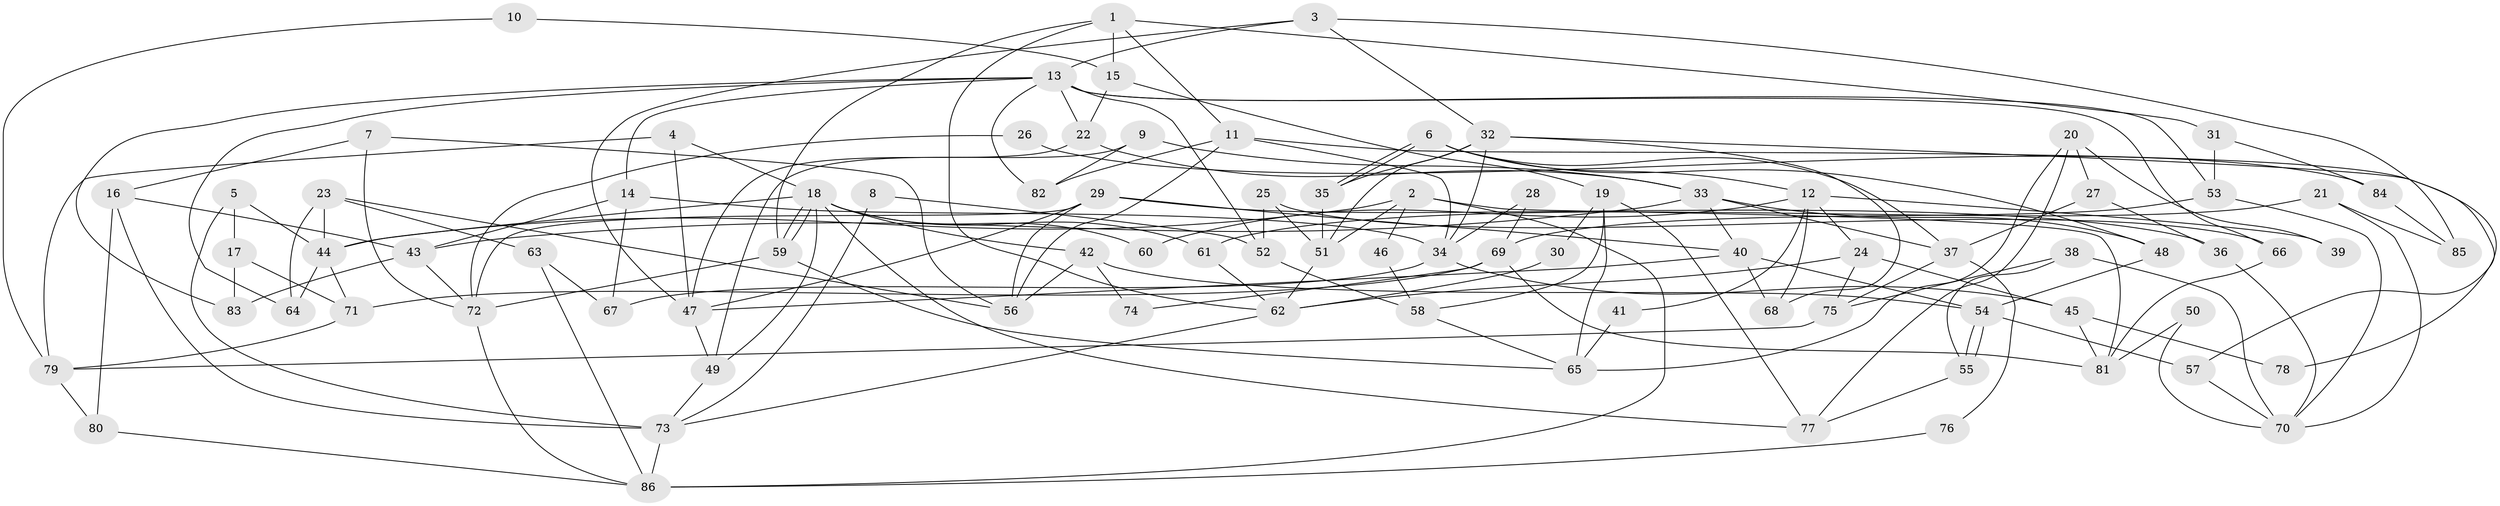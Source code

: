 // Generated by graph-tools (version 1.1) at 2025/14/03/09/25 04:14:56]
// undirected, 86 vertices, 172 edges
graph export_dot {
graph [start="1"]
  node [color=gray90,style=filled];
  1;
  2;
  3;
  4;
  5;
  6;
  7;
  8;
  9;
  10;
  11;
  12;
  13;
  14;
  15;
  16;
  17;
  18;
  19;
  20;
  21;
  22;
  23;
  24;
  25;
  26;
  27;
  28;
  29;
  30;
  31;
  32;
  33;
  34;
  35;
  36;
  37;
  38;
  39;
  40;
  41;
  42;
  43;
  44;
  45;
  46;
  47;
  48;
  49;
  50;
  51;
  52;
  53;
  54;
  55;
  56;
  57;
  58;
  59;
  60;
  61;
  62;
  63;
  64;
  65;
  66;
  67;
  68;
  69;
  70;
  71;
  72;
  73;
  74;
  75;
  76;
  77;
  78;
  79;
  80;
  81;
  82;
  83;
  84;
  85;
  86;
  1 -- 11;
  1 -- 59;
  1 -- 15;
  1 -- 31;
  1 -- 62;
  2 -- 51;
  2 -- 86;
  2 -- 44;
  2 -- 46;
  2 -- 81;
  3 -- 32;
  3 -- 47;
  3 -- 13;
  3 -- 85;
  4 -- 18;
  4 -- 47;
  4 -- 79;
  5 -- 44;
  5 -- 73;
  5 -- 17;
  6 -- 35;
  6 -- 35;
  6 -- 37;
  6 -- 12;
  6 -- 48;
  7 -- 16;
  7 -- 72;
  7 -- 56;
  8 -- 73;
  8 -- 52;
  9 -- 82;
  9 -- 49;
  9 -- 33;
  10 -- 79;
  10 -- 15;
  11 -- 56;
  11 -- 34;
  11 -- 78;
  11 -- 82;
  12 -- 68;
  12 -- 24;
  12 -- 39;
  12 -- 41;
  12 -- 60;
  13 -- 22;
  13 -- 14;
  13 -- 52;
  13 -- 53;
  13 -- 64;
  13 -- 66;
  13 -- 82;
  13 -- 83;
  14 -- 43;
  14 -- 34;
  14 -- 67;
  15 -- 22;
  15 -- 19;
  16 -- 80;
  16 -- 73;
  16 -- 43;
  17 -- 83;
  17 -- 71;
  18 -- 59;
  18 -- 59;
  18 -- 44;
  18 -- 42;
  18 -- 49;
  18 -- 60;
  18 -- 61;
  18 -- 77;
  19 -- 65;
  19 -- 30;
  19 -- 58;
  19 -- 77;
  20 -- 77;
  20 -- 27;
  20 -- 39;
  20 -- 65;
  21 -- 70;
  21 -- 61;
  21 -- 85;
  22 -- 33;
  22 -- 47;
  23 -- 64;
  23 -- 56;
  23 -- 44;
  23 -- 63;
  24 -- 75;
  24 -- 45;
  24 -- 62;
  25 -- 66;
  25 -- 51;
  25 -- 52;
  26 -- 72;
  26 -- 84;
  27 -- 37;
  27 -- 36;
  28 -- 34;
  28 -- 69;
  29 -- 72;
  29 -- 56;
  29 -- 36;
  29 -- 40;
  29 -- 47;
  30 -- 62;
  31 -- 53;
  31 -- 84;
  32 -- 35;
  32 -- 34;
  32 -- 51;
  32 -- 57;
  32 -- 68;
  33 -- 48;
  33 -- 37;
  33 -- 40;
  33 -- 43;
  34 -- 67;
  34 -- 45;
  35 -- 51;
  36 -- 70;
  37 -- 75;
  37 -- 76;
  38 -- 70;
  38 -- 55;
  38 -- 75;
  40 -- 47;
  40 -- 54;
  40 -- 68;
  41 -- 65;
  42 -- 54;
  42 -- 56;
  42 -- 74;
  43 -- 72;
  43 -- 83;
  44 -- 64;
  44 -- 71;
  45 -- 78;
  45 -- 81;
  46 -- 58;
  47 -- 49;
  48 -- 54;
  49 -- 73;
  50 -- 70;
  50 -- 81;
  51 -- 62;
  52 -- 58;
  53 -- 69;
  53 -- 70;
  54 -- 55;
  54 -- 55;
  54 -- 57;
  55 -- 77;
  57 -- 70;
  58 -- 65;
  59 -- 65;
  59 -- 72;
  61 -- 62;
  62 -- 73;
  63 -- 86;
  63 -- 67;
  66 -- 81;
  69 -- 71;
  69 -- 81;
  69 -- 74;
  71 -- 79;
  72 -- 86;
  73 -- 86;
  75 -- 79;
  76 -- 86;
  79 -- 80;
  80 -- 86;
  84 -- 85;
}
